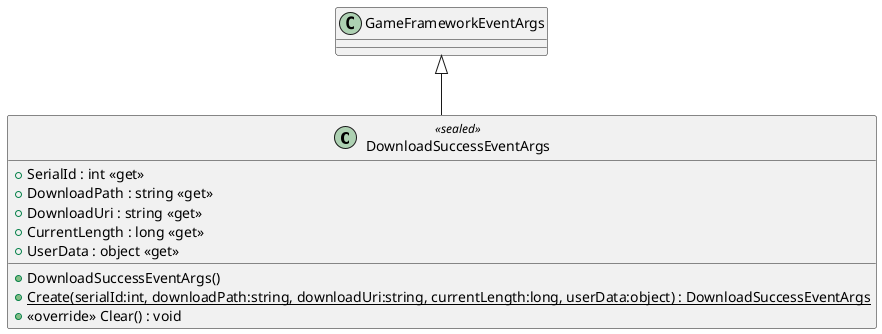 @startuml
class DownloadSuccessEventArgs <<sealed>> {
    + DownloadSuccessEventArgs()
    + SerialId : int <<get>>
    + DownloadPath : string <<get>>
    + DownloadUri : string <<get>>
    + CurrentLength : long <<get>>
    + UserData : object <<get>>
    + {static} Create(serialId:int, downloadPath:string, downloadUri:string, currentLength:long, userData:object) : DownloadSuccessEventArgs
    + <<override>> Clear() : void
}
GameFrameworkEventArgs <|-- DownloadSuccessEventArgs
@enduml
